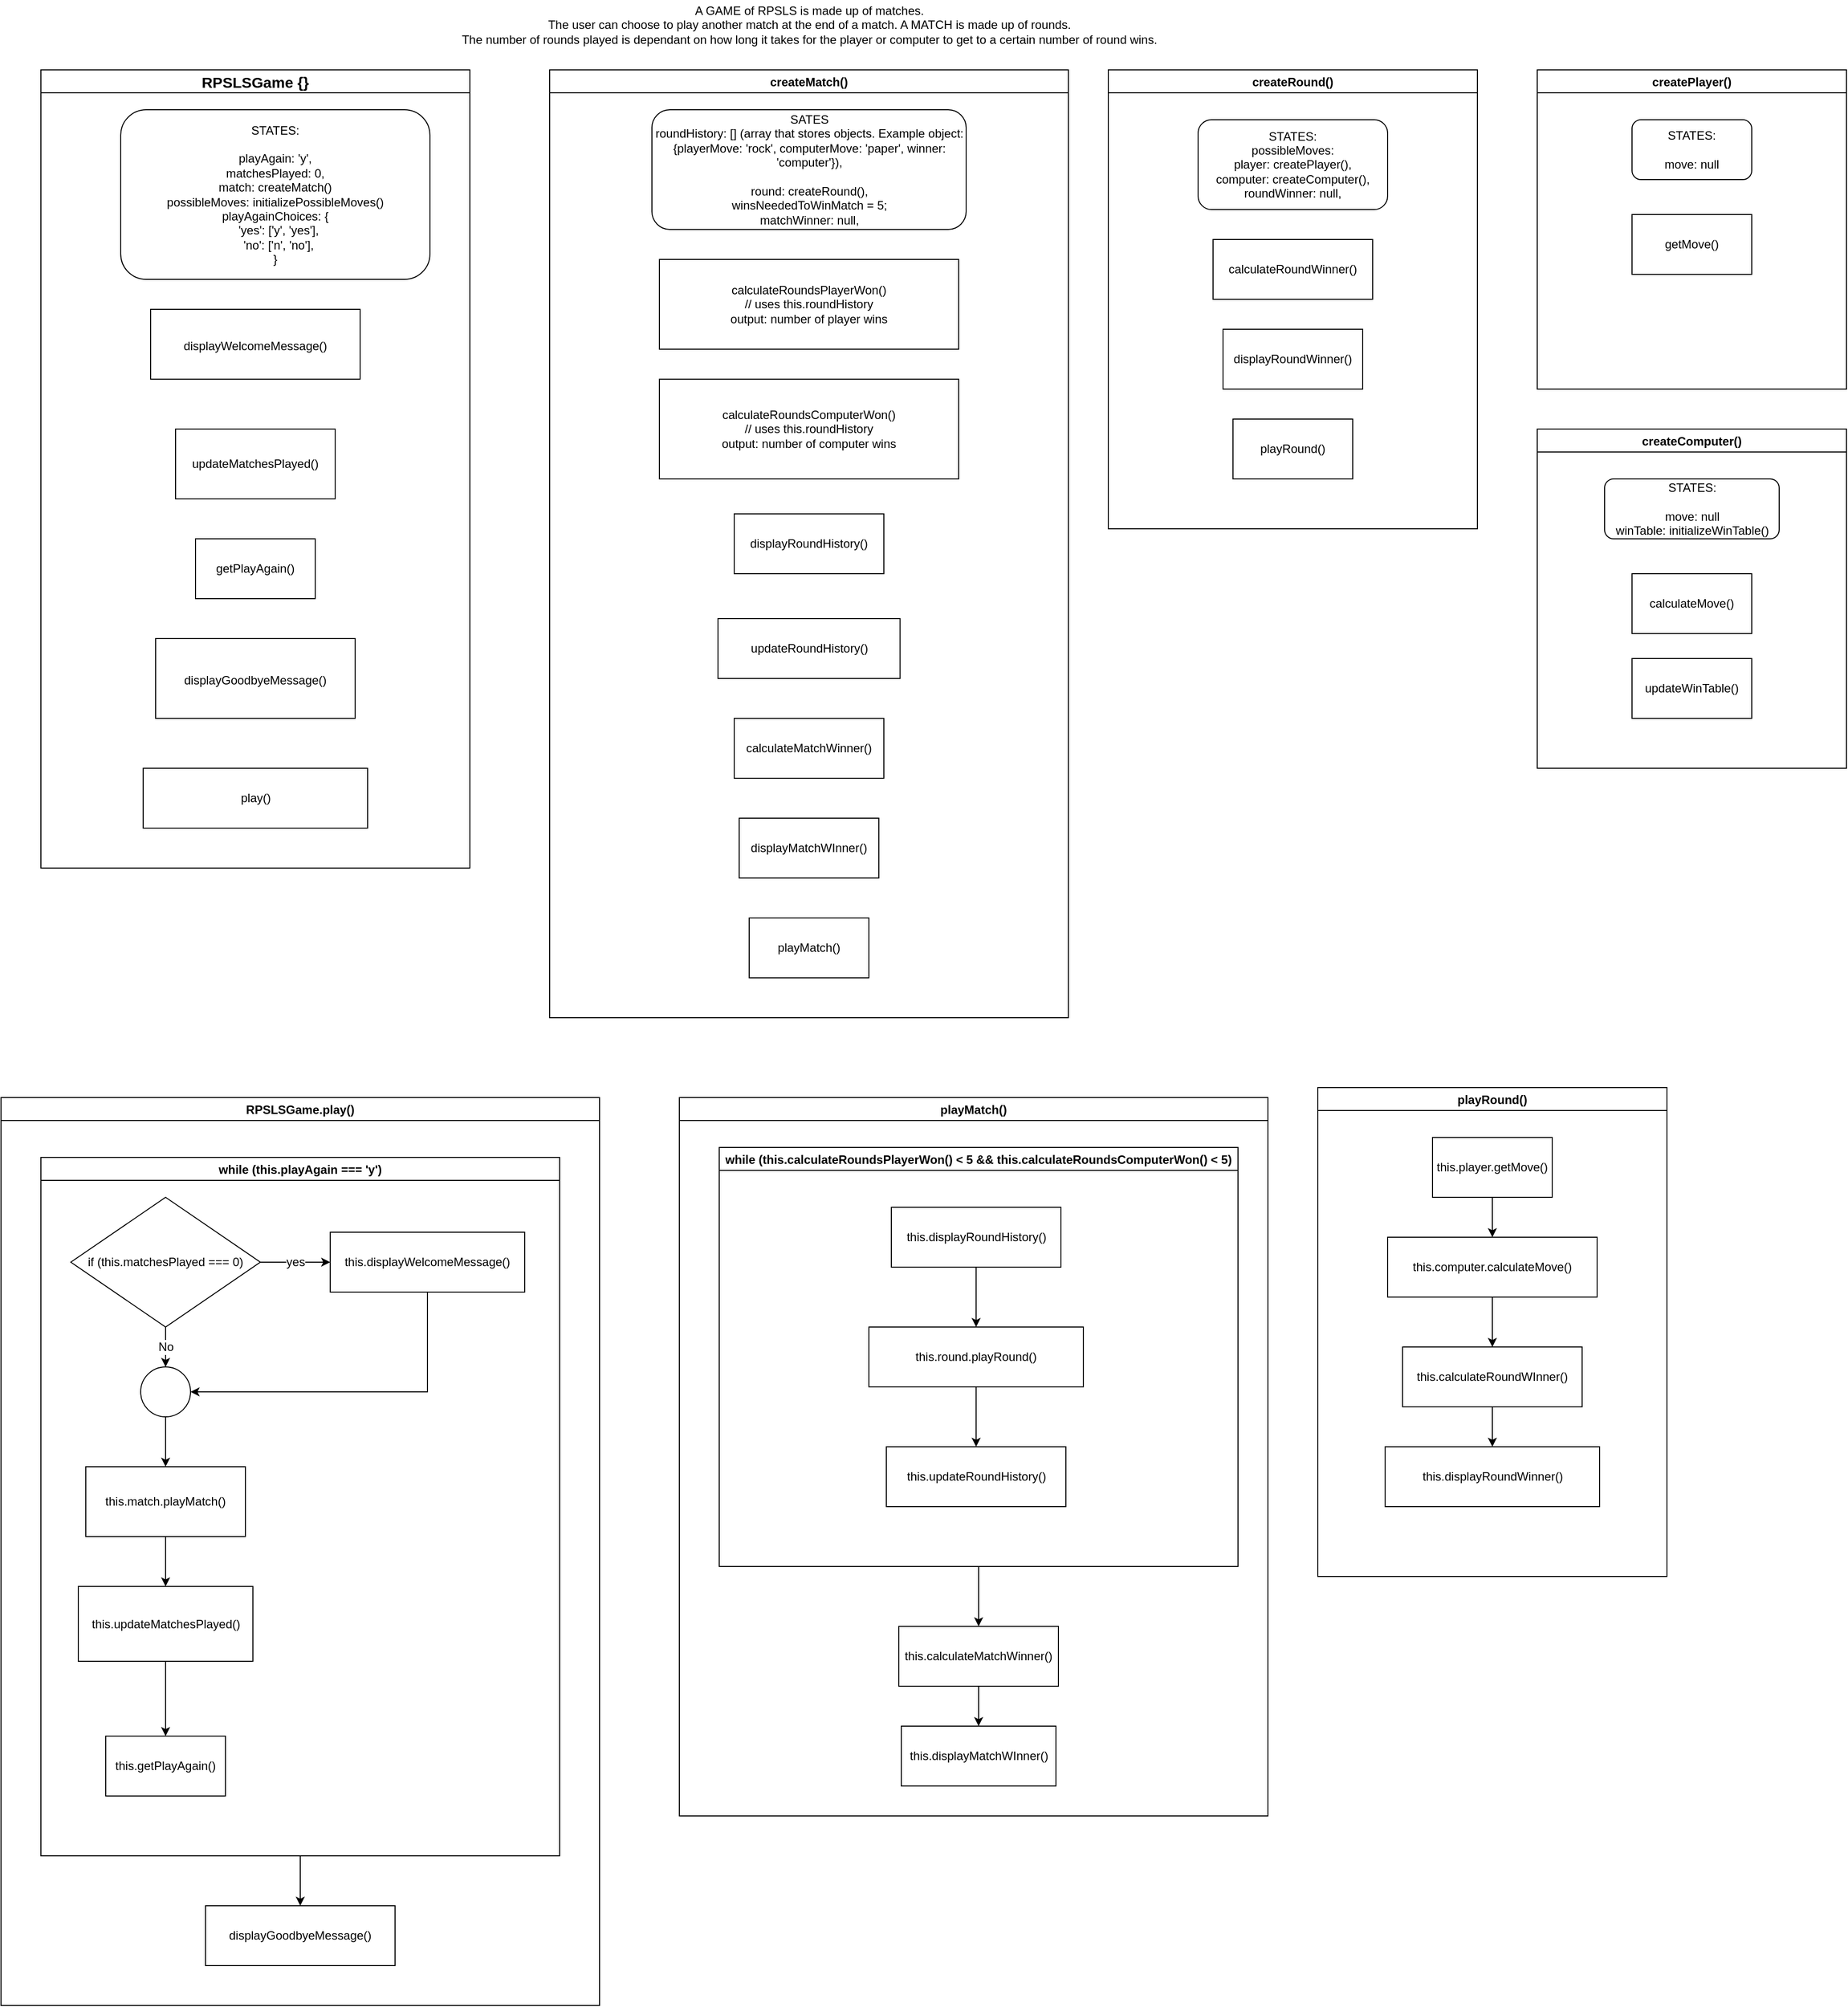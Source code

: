 <mxfile version="16.6.1" type="device" pages="2"><diagram id="JY4pwof9kiqbCajTyOFY" name="main"><mxGraphModel dx="1662" dy="620" grid="1" gridSize="10" guides="1" tooltips="1" connect="1" arrows="1" fold="1" page="1" pageScale="1" pageWidth="850" pageHeight="1100" math="0" shadow="0"><root><mxCell id="0"/><mxCell id="1" parent="0"/><mxCell id="Z4meqSB1W_ZbHsxQBtGo-10" value="playRound()" style="swimlane;" parent="1" vertex="1"><mxGeometry x="1360" y="1110" width="350" height="490" as="geometry"><mxRectangle x="1800" y="1010" width="100" height="23" as="alternateBounds"/></mxGeometry></mxCell><mxCell id="Z4meqSB1W_ZbHsxQBtGo-13" value="" style="edgeStyle=orthogonalEdgeStyle;rounded=0;orthogonalLoop=1;jettySize=auto;html=1;" parent="Z4meqSB1W_ZbHsxQBtGo-10" source="Z4meqSB1W_ZbHsxQBtGo-11" target="Z4meqSB1W_ZbHsxQBtGo-12" edge="1"><mxGeometry relative="1" as="geometry"/></mxCell><mxCell id="Z4meqSB1W_ZbHsxQBtGo-11" value="this.player.getMove()" style="whiteSpace=wrap;html=1;" parent="Z4meqSB1W_ZbHsxQBtGo-10" vertex="1"><mxGeometry x="115" y="50" width="120" height="60" as="geometry"/></mxCell><mxCell id="0lnHGFI9XjxTNx3vZ39X-2" value="" style="edgeStyle=orthogonalEdgeStyle;rounded=0;orthogonalLoop=1;jettySize=auto;html=1;" edge="1" parent="Z4meqSB1W_ZbHsxQBtGo-10" source="Z4meqSB1W_ZbHsxQBtGo-12" target="iupffd_q8ZYDoqthYhWs-10"><mxGeometry relative="1" as="geometry"/></mxCell><mxCell id="Z4meqSB1W_ZbHsxQBtGo-12" value="this.computer.calculateMove()" style="whiteSpace=wrap;html=1;" parent="Z4meqSB1W_ZbHsxQBtGo-10" vertex="1"><mxGeometry x="70" y="150" width="210" height="60" as="geometry"/></mxCell><mxCell id="iupffd_q8ZYDoqthYhWs-12" value="" style="edgeStyle=orthogonalEdgeStyle;rounded=0;orthogonalLoop=1;jettySize=auto;html=1;" parent="Z4meqSB1W_ZbHsxQBtGo-10" source="iupffd_q8ZYDoqthYhWs-10" target="Z4meqSB1W_ZbHsxQBtGo-18" edge="1"><mxGeometry relative="1" as="geometry"/></mxCell><mxCell id="iupffd_q8ZYDoqthYhWs-10" value="this.calculateRoundWInner()" style="whiteSpace=wrap;html=1;" parent="Z4meqSB1W_ZbHsxQBtGo-10" vertex="1"><mxGeometry x="85" y="260" width="180" height="60" as="geometry"/></mxCell><mxCell id="Z4meqSB1W_ZbHsxQBtGo-18" value="this.displayRoundWinner()" style="whiteSpace=wrap;html=1;" parent="Z4meqSB1W_ZbHsxQBtGo-10" vertex="1"><mxGeometry x="67.5" y="360" width="215" height="60" as="geometry"/></mxCell><mxCell id="Z4meqSB1W_ZbHsxQBtGo-23" value="createMatch()" style="swimlane;" parent="1" vertex="1"><mxGeometry x="590" y="90" width="520" height="950" as="geometry"><mxRectangle x="680" y="160" width="80" height="23" as="alternateBounds"/></mxGeometry></mxCell><mxCell id="Z4meqSB1W_ZbHsxQBtGo-26" value="&lt;div&gt;calculateRoundsComputerWon()&lt;/div&gt;&lt;div&gt;// uses this.roundHistory&lt;/div&gt;&lt;div&gt;output: number of computer wins&lt;/div&gt;" style="whiteSpace=wrap;html=1;" parent="Z4meqSB1W_ZbHsxQBtGo-23" vertex="1"><mxGeometry x="110" y="310" width="300" height="100" as="geometry"/></mxCell><mxCell id="Z4meqSB1W_ZbHsxQBtGo-24" value="&lt;div&gt;calculateRoundsPlayerWon()&lt;/div&gt;&lt;div&gt;// uses this.roundHistory&lt;br&gt;&lt;/div&gt;&lt;div&gt;output: number of player wins&lt;/div&gt;" style="whiteSpace=wrap;html=1;" parent="Z4meqSB1W_ZbHsxQBtGo-23" vertex="1"><mxGeometry x="110" y="190" width="300" height="90" as="geometry"/></mxCell><mxCell id="Z4meqSB1W_ZbHsxQBtGo-29" value="&lt;div&gt;SATES&lt;/div&gt;&lt;div&gt;roundHistory: [] (array that stores objects. Example object:&lt;/div&gt;&lt;div&gt;{playerMove: 'rock', computerMove: 'paper', winner: 'computer'}),&lt;/div&gt;&lt;div&gt;&lt;br&gt;&lt;/div&gt;&lt;div&gt;round: createRound(),&lt;/div&gt;&lt;div&gt;winsNeededToWinMatch = 5;&lt;/div&gt;&lt;div&gt;matchWinner: null,&lt;br&gt;&lt;/div&gt;" style="rounded=1;whiteSpace=wrap;html=1;" parent="Z4meqSB1W_ZbHsxQBtGo-23" vertex="1"><mxGeometry x="102.5" y="40" width="315" height="120" as="geometry"/></mxCell><mxCell id="Z4meqSB1W_ZbHsxQBtGo-31" value="&lt;div&gt;updateRoundHistory()&lt;br&gt;&lt;/div&gt;" style="whiteSpace=wrap;html=1;" parent="Z4meqSB1W_ZbHsxQBtGo-23" vertex="1"><mxGeometry x="168.75" y="550" width="182.5" height="60" as="geometry"/></mxCell><mxCell id="o0Xpsm57iP-_bQO701pR-2" value="displayRoundHistory()" style="whiteSpace=wrap;html=1;" parent="Z4meqSB1W_ZbHsxQBtGo-23" vertex="1"><mxGeometry x="185" y="445" width="150" height="60" as="geometry"/></mxCell><mxCell id="o0Xpsm57iP-_bQO701pR-22" value="calculateMatchWinner()" style="whiteSpace=wrap;html=1;" parent="Z4meqSB1W_ZbHsxQBtGo-23" vertex="1"><mxGeometry x="185" y="650" width="150" height="60" as="geometry"/></mxCell><mxCell id="o0Xpsm57iP-_bQO701pR-23" value="displayMatchWInner()" style="whiteSpace=wrap;html=1;" parent="Z4meqSB1W_ZbHsxQBtGo-23" vertex="1"><mxGeometry x="190" y="750" width="140" height="60" as="geometry"/></mxCell><mxCell id="B-L_9hCpzDgl7fYkZUIQ-16" value="playMatch()" style="whiteSpace=wrap;html=1;fontSize=12;" parent="Z4meqSB1W_ZbHsxQBtGo-23" vertex="1"><mxGeometry x="200" y="850" width="120" height="60" as="geometry"/></mxCell><mxCell id="Z4meqSB1W_ZbHsxQBtGo-32" value="&lt;font style=&quot;font-size: 12px&quot;&gt;A GAME of RPSLS is made up of matches. &lt;br&gt;&lt;/font&gt;&lt;div&gt;&lt;font style=&quot;font-size: 12px&quot;&gt;The user can choose to play another match at the end of a match. A MATCH is made up of rounds. &lt;/font&gt;&lt;/div&gt;&lt;font style=&quot;font-size: 12px&quot;&gt;The number of rounds played is dependant on how long it takes for the player or computer to get to a certain number of round wins.&lt;/font&gt;" style="text;html=1;align=center;verticalAlign=middle;resizable=0;points=[];autosize=1;strokeColor=none;fillColor=none;" parent="1" vertex="1"><mxGeometry x="495" y="20" width="710" height="50" as="geometry"/></mxCell><mxCell id="Z4meqSB1W_ZbHsxQBtGo-34" value="RPSLSGame {}" style="swimlane;fontSize=15;" parent="1" vertex="1"><mxGeometry x="80" y="90" width="430" height="800" as="geometry"/></mxCell><mxCell id="Z4meqSB1W_ZbHsxQBtGo-35" value="&lt;font style=&quot;font-size: 12px&quot;&gt;displayWelcomeMessage()&lt;/font&gt;" style="whiteSpace=wrap;html=1;fontSize=15;" parent="Z4meqSB1W_ZbHsxQBtGo-34" vertex="1"><mxGeometry x="110" y="240" width="210" height="70" as="geometry"/></mxCell><mxCell id="Z4meqSB1W_ZbHsxQBtGo-38" value="&lt;div&gt;STATES:&lt;/div&gt;&lt;div&gt;&lt;br&gt;&lt;/div&gt;&lt;div&gt;playAgain: 'y',&lt;/div&gt;&lt;div&gt;matchesPlayed: 0,&lt;br&gt;&lt;/div&gt;&lt;div&gt;match: createMatch()&lt;/div&gt;&lt;div&gt;possibleMoves: initializePossibleMoves()&lt;br&gt;&lt;/div&gt;&lt;div&gt;playAgainChoices: {&lt;br&gt;&amp;nbsp; 'yes': ['y', 'yes'],&lt;br&gt;&amp;nbsp; 'no': ['n', 'no'],&lt;br&gt;}&lt;br&gt;&lt;/div&gt;" style="rounded=1;whiteSpace=wrap;html=1;fontSize=12;" parent="Z4meqSB1W_ZbHsxQBtGo-34" vertex="1"><mxGeometry x="80" y="40" width="310" height="170" as="geometry"/></mxCell><mxCell id="Z4meqSB1W_ZbHsxQBtGo-40" value="play()" style="whiteSpace=wrap;html=1;fontSize=12;" parent="Z4meqSB1W_ZbHsxQBtGo-34" vertex="1"><mxGeometry x="102.5" y="700" width="225" height="60" as="geometry"/></mxCell><mxCell id="B-L_9hCpzDgl7fYkZUIQ-21" value="updateMatchesPlayed()" style="whiteSpace=wrap;html=1;fontSize=12;" parent="Z4meqSB1W_ZbHsxQBtGo-34" vertex="1"><mxGeometry x="135" y="360" width="160" height="70" as="geometry"/></mxCell><mxCell id="B-L_9hCpzDgl7fYkZUIQ-23" value="getPlayAgain()" style="whiteSpace=wrap;html=1;fontSize=12;" parent="Z4meqSB1W_ZbHsxQBtGo-34" vertex="1"><mxGeometry x="155" y="470" width="120" height="60" as="geometry"/></mxCell><mxCell id="Z4meqSB1W_ZbHsxQBtGo-36" value="&lt;font style=&quot;font-size: 12px&quot;&gt;displayGoodbyeMessage()&lt;/font&gt;" style="whiteSpace=wrap;html=1;fontSize=15;" parent="Z4meqSB1W_ZbHsxQBtGo-34" vertex="1"><mxGeometry x="115" y="570" width="200" height="80" as="geometry"/></mxCell><mxCell id="Z4meqSB1W_ZbHsxQBtGo-39" value="RPSLSGame.play()" style="swimlane;fontSize=12;" parent="1" vertex="1"><mxGeometry x="40" y="1120" width="600" height="910" as="geometry"/></mxCell><mxCell id="B-L_9hCpzDgl7fYkZUIQ-31" value="" style="edgeStyle=orthogonalEdgeStyle;rounded=0;orthogonalLoop=1;jettySize=auto;html=1;fontSize=12;" parent="Z4meqSB1W_ZbHsxQBtGo-39" source="Z4meqSB1W_ZbHsxQBtGo-45" target="B-L_9hCpzDgl7fYkZUIQ-30" edge="1"><mxGeometry relative="1" as="geometry"/></mxCell><mxCell id="Z4meqSB1W_ZbHsxQBtGo-45" value="while (this.playAgain === 'y')" style="swimlane;fontSize=12;" parent="Z4meqSB1W_ZbHsxQBtGo-39" vertex="1"><mxGeometry x="40" y="60" width="520" height="700" as="geometry"/></mxCell><mxCell id="B-L_9hCpzDgl7fYkZUIQ-26" value="" style="edgeStyle=orthogonalEdgeStyle;rounded=0;orthogonalLoop=1;jettySize=auto;html=1;fontSize=12;" parent="Z4meqSB1W_ZbHsxQBtGo-45" source="B-L_9hCpzDgl7fYkZUIQ-13" target="B-L_9hCpzDgl7fYkZUIQ-24" edge="1"><mxGeometry relative="1" as="geometry"/></mxCell><mxCell id="B-L_9hCpzDgl7fYkZUIQ-13" value="this.match.playMatch()" style="whiteSpace=wrap;html=1;fontSize=12;" parent="Z4meqSB1W_ZbHsxQBtGo-45" vertex="1"><mxGeometry x="45" y="310" width="160" height="70" as="geometry"/></mxCell><mxCell id="B-L_9hCpzDgl7fYkZUIQ-24" value="this.updateMatchesPlayed()" style="whiteSpace=wrap;html=1;fontSize=12;" parent="Z4meqSB1W_ZbHsxQBtGo-45" vertex="1"><mxGeometry x="37.5" y="430" width="175" height="75" as="geometry"/></mxCell><mxCell id="B-L_9hCpzDgl7fYkZUIQ-27" value="&lt;div&gt;this.getPlayAgain()&lt;/div&gt;" style="whiteSpace=wrap;html=1;" parent="Z4meqSB1W_ZbHsxQBtGo-45" vertex="1"><mxGeometry x="65" y="580" width="120" height="60" as="geometry"/></mxCell><mxCell id="B-L_9hCpzDgl7fYkZUIQ-28" value="" style="edgeStyle=orthogonalEdgeStyle;rounded=0;orthogonalLoop=1;jettySize=auto;html=1;fontSize=12;" parent="Z4meqSB1W_ZbHsxQBtGo-45" source="B-L_9hCpzDgl7fYkZUIQ-24" target="B-L_9hCpzDgl7fYkZUIQ-27" edge="1"><mxGeometry relative="1" as="geometry"/></mxCell><mxCell id="B-L_9hCpzDgl7fYkZUIQ-4" value="this.displayWelcomeMessage()" style="whiteSpace=wrap;html=1;" parent="Z4meqSB1W_ZbHsxQBtGo-45" vertex="1"><mxGeometry x="290" y="75" width="195" height="60" as="geometry"/></mxCell><mxCell id="B-L_9hCpzDgl7fYkZUIQ-5" value="yes" style="edgeStyle=orthogonalEdgeStyle;rounded=0;orthogonalLoop=1;jettySize=auto;html=1;fontSize=12;" parent="Z4meqSB1W_ZbHsxQBtGo-45" source="B-L_9hCpzDgl7fYkZUIQ-3" target="B-L_9hCpzDgl7fYkZUIQ-4" edge="1"><mxGeometry relative="1" as="geometry"/></mxCell><mxCell id="o0Xpsm57iP-_bQO701pR-4" value="" style="edgeStyle=orthogonalEdgeStyle;rounded=0;orthogonalLoop=1;jettySize=auto;html=1;" parent="Z4meqSB1W_ZbHsxQBtGo-45" source="B-L_9hCpzDgl7fYkZUIQ-9" target="B-L_9hCpzDgl7fYkZUIQ-13" edge="1"><mxGeometry relative="1" as="geometry"/></mxCell><mxCell id="B-L_9hCpzDgl7fYkZUIQ-9" value="" style="ellipse;whiteSpace=wrap;html=1;aspect=fixed;fontSize=12;" parent="Z4meqSB1W_ZbHsxQBtGo-45" vertex="1"><mxGeometry x="100" y="210" width="50" height="50" as="geometry"/></mxCell><mxCell id="B-L_9hCpzDgl7fYkZUIQ-11" style="edgeStyle=orthogonalEdgeStyle;rounded=0;orthogonalLoop=1;jettySize=auto;html=1;entryX=1;entryY=0.5;entryDx=0;entryDy=0;fontSize=12;" parent="Z4meqSB1W_ZbHsxQBtGo-45" source="B-L_9hCpzDgl7fYkZUIQ-4" target="B-L_9hCpzDgl7fYkZUIQ-9" edge="1"><mxGeometry relative="1" as="geometry"><Array as="points"><mxPoint x="388" y="235"/></Array></mxGeometry></mxCell><mxCell id="B-L_9hCpzDgl7fYkZUIQ-3" value="if (this.matchesPlayed === 0)" style="rhombus;whiteSpace=wrap;html=1;fontSize=12;" parent="Z4meqSB1W_ZbHsxQBtGo-45" vertex="1"><mxGeometry x="30" y="40" width="190" height="130" as="geometry"/></mxCell><mxCell id="B-L_9hCpzDgl7fYkZUIQ-10" value="No" style="edgeStyle=orthogonalEdgeStyle;rounded=0;orthogonalLoop=1;jettySize=auto;html=1;fontSize=12;" parent="Z4meqSB1W_ZbHsxQBtGo-45" source="B-L_9hCpzDgl7fYkZUIQ-3" target="B-L_9hCpzDgl7fYkZUIQ-9" edge="1"><mxGeometry relative="1" as="geometry"/></mxCell><mxCell id="B-L_9hCpzDgl7fYkZUIQ-30" value="displayGoodbyeMessage()" style="whiteSpace=wrap;html=1;fontSize=12;" parent="Z4meqSB1W_ZbHsxQBtGo-39" vertex="1"><mxGeometry x="205" y="810" width="190" height="60" as="geometry"/></mxCell><mxCell id="B-L_9hCpzDgl7fYkZUIQ-14" value="playMatch()" style="swimlane;fontSize=12;" parent="1" vertex="1"><mxGeometry x="720" y="1120" width="590" height="720" as="geometry"/></mxCell><mxCell id="0lnHGFI9XjxTNx3vZ39X-1" style="edgeStyle=orthogonalEdgeStyle;rounded=0;orthogonalLoop=1;jettySize=auto;html=1;exitX=0.5;exitY=1;exitDx=0;exitDy=0;entryX=0.5;entryY=0;entryDx=0;entryDy=0;" edge="1" parent="B-L_9hCpzDgl7fYkZUIQ-14" source="B-L_9hCpzDgl7fYkZUIQ-6" target="iupffd_q8ZYDoqthYhWs-2"><mxGeometry relative="1" as="geometry"/></mxCell><mxCell id="B-L_9hCpzDgl7fYkZUIQ-6" value="while (this.calculateRoundsPlayerWon() &lt; 5 &amp;&amp; this.calculateRoundsComputerWon() &lt; 5)" style="swimlane;fontSize=12;" parent="B-L_9hCpzDgl7fYkZUIQ-14" vertex="1"><mxGeometry x="40" y="50" width="520" height="420" as="geometry"/></mxCell><mxCell id="o0Xpsm57iP-_bQO701pR-15" value="" style="edgeStyle=orthogonalEdgeStyle;rounded=0;orthogonalLoop=1;jettySize=auto;html=1;" parent="B-L_9hCpzDgl7fYkZUIQ-6" source="B-L_9hCpzDgl7fYkZUIQ-15" target="B-L_9hCpzDgl7fYkZUIQ-32" edge="1"><mxGeometry relative="1" as="geometry"/></mxCell><mxCell id="B-L_9hCpzDgl7fYkZUIQ-15" value="this.round.playRound()" style="whiteSpace=wrap;html=1;fontSize=12;" parent="B-L_9hCpzDgl7fYkZUIQ-6" vertex="1"><mxGeometry x="150" y="180" width="215" height="60" as="geometry"/></mxCell><mxCell id="B-L_9hCpzDgl7fYkZUIQ-32" value="this.updateRoundHistory()" style="whiteSpace=wrap;html=1;fontSize=12;" parent="B-L_9hCpzDgl7fYkZUIQ-6" vertex="1"><mxGeometry x="167.5" y="300" width="180" height="60" as="geometry"/></mxCell><mxCell id="o0Xpsm57iP-_bQO701pR-14" value="" style="edgeStyle=orthogonalEdgeStyle;rounded=0;orthogonalLoop=1;jettySize=auto;html=1;" parent="B-L_9hCpzDgl7fYkZUIQ-6" source="o0Xpsm57iP-_bQO701pR-3" target="B-L_9hCpzDgl7fYkZUIQ-15" edge="1"><mxGeometry relative="1" as="geometry"/></mxCell><mxCell id="o0Xpsm57iP-_bQO701pR-3" value="this.displayRoundHistory()" style="whiteSpace=wrap;html=1;" parent="B-L_9hCpzDgl7fYkZUIQ-6" vertex="1"><mxGeometry x="172.5" y="60" width="170" height="60" as="geometry"/></mxCell><mxCell id="o0Xpsm57iP-_bQO701pR-18" value="this.displayMatchWInner()" style="whiteSpace=wrap;html=1;" parent="B-L_9hCpzDgl7fYkZUIQ-14" vertex="1"><mxGeometry x="222.5" y="630" width="155" height="60" as="geometry"/></mxCell><mxCell id="iupffd_q8ZYDoqthYhWs-7" value="" style="edgeStyle=orthogonalEdgeStyle;rounded=0;orthogonalLoop=1;jettySize=auto;html=1;" parent="B-L_9hCpzDgl7fYkZUIQ-14" source="iupffd_q8ZYDoqthYhWs-2" target="o0Xpsm57iP-_bQO701pR-18" edge="1"><mxGeometry relative="1" as="geometry"/></mxCell><mxCell id="iupffd_q8ZYDoqthYhWs-2" value="this.calculateMatchWinner()" style="whiteSpace=wrap;html=1;" parent="B-L_9hCpzDgl7fYkZUIQ-14" vertex="1"><mxGeometry x="220" y="530" width="160" height="60" as="geometry"/></mxCell><mxCell id="B-L_9hCpzDgl7fYkZUIQ-18" value="createRound()" style="swimlane;fontSize=12;" parent="1" vertex="1"><mxGeometry x="1150" y="90" width="370" height="460" as="geometry"/></mxCell><mxCell id="B-L_9hCpzDgl7fYkZUIQ-19" value="&lt;div&gt;STATES:&lt;/div&gt;&lt;div&gt;possibleMoves: &lt;br&gt;&lt;/div&gt;&lt;div&gt;player: createPlayer(),&lt;/div&gt;&lt;div&gt;computer: createComputer(),&lt;/div&gt;&lt;div&gt;roundWinner: null,&lt;br&gt;&lt;/div&gt;" style="rounded=1;whiteSpace=wrap;html=1;fontSize=12;" parent="B-L_9hCpzDgl7fYkZUIQ-18" vertex="1"><mxGeometry x="90" y="50" width="190" height="90" as="geometry"/></mxCell><mxCell id="o0Xpsm57iP-_bQO701pR-12" value="displayRoundWinner()" style="whiteSpace=wrap;html=1;" parent="B-L_9hCpzDgl7fYkZUIQ-18" vertex="1"><mxGeometry x="115" y="260" width="140" height="60" as="geometry"/></mxCell><mxCell id="iupffd_q8ZYDoqthYhWs-9" value="calculateRoundWinner()" style="whiteSpace=wrap;html=1;" parent="B-L_9hCpzDgl7fYkZUIQ-18" vertex="1"><mxGeometry x="105" y="170" width="160" height="60" as="geometry"/></mxCell><mxCell id="B-L_9hCpzDgl7fYkZUIQ-20" value="playRound()" style="whiteSpace=wrap;html=1;fontSize=12;" parent="B-L_9hCpzDgl7fYkZUIQ-18" vertex="1"><mxGeometry x="125" y="350" width="120" height="60" as="geometry"/></mxCell><mxCell id="o0Xpsm57iP-_bQO701pR-5" value="createPlayer()" style="swimlane;" parent="1" vertex="1"><mxGeometry x="1580" y="90" width="310" height="320" as="geometry"/></mxCell><mxCell id="o0Xpsm57iP-_bQO701pR-6" value="&lt;div&gt;STATES:&lt;/div&gt;&lt;div&gt;&lt;br&gt;&lt;/div&gt;&lt;div&gt;move: null&lt;br&gt;&lt;/div&gt;" style="rounded=1;whiteSpace=wrap;html=1;" parent="o0Xpsm57iP-_bQO701pR-5" vertex="1"><mxGeometry x="95" y="50" width="120" height="60" as="geometry"/></mxCell><mxCell id="o0Xpsm57iP-_bQO701pR-7" value="getMove()" style="whiteSpace=wrap;html=1;" parent="o0Xpsm57iP-_bQO701pR-5" vertex="1"><mxGeometry x="95" y="145" width="120" height="60" as="geometry"/></mxCell><mxCell id="o0Xpsm57iP-_bQO701pR-8" value="createComputer()" style="swimlane;" parent="1" vertex="1"><mxGeometry x="1580" y="450" width="310" height="340" as="geometry"/></mxCell><mxCell id="o0Xpsm57iP-_bQO701pR-9" value="&lt;div&gt;STATES:&lt;/div&gt;&lt;div&gt;&lt;br&gt;&lt;/div&gt;&lt;div&gt;move: null&lt;br&gt;&lt;/div&gt;&lt;div&gt;winTable: initializeWinTable()&lt;br&gt;&lt;/div&gt;" style="rounded=1;whiteSpace=wrap;html=1;" parent="o0Xpsm57iP-_bQO701pR-8" vertex="1"><mxGeometry x="67.5" y="50" width="175" height="60" as="geometry"/></mxCell><mxCell id="o0Xpsm57iP-_bQO701pR-10" value="calculateMove()" style="whiteSpace=wrap;html=1;" parent="o0Xpsm57iP-_bQO701pR-8" vertex="1"><mxGeometry x="95" y="145" width="120" height="60" as="geometry"/></mxCell><mxCell id="FR-RMgcRs69IzxXe8zSy-3" value="updateWinTable()" style="whiteSpace=wrap;html=1;" parent="o0Xpsm57iP-_bQO701pR-8" vertex="1"><mxGeometry x="95" y="230" width="120" height="60" as="geometry"/></mxCell></root></mxGraphModel></diagram><diagram id="7TrIVjGWr3MTUB8EEUIW" name="functions"><mxGraphModel dx="1662" dy="620" grid="1" gridSize="10" guides="1" tooltips="1" connect="1" arrows="1" fold="1" page="1" pageScale="1" pageWidth="850" pageHeight="1100" math="0" shadow="0"><root><mxCell id="m17fhpM_WGKbwHV-WScE-0"/><mxCell id="m17fhpM_WGKbwHV-WScE-1" parent="m17fhpM_WGKbwHV-WScE-0"/><mxCell id="ChARAFxCqgW4IDYTHSpR-0" value="createMatch.updateRoundHistory()" style="swimlane;startSize=23;" parent="m17fhpM_WGKbwHV-WScE-1" vertex="1"><mxGeometry x="40" y="40" width="340" height="250" as="geometry"/></mxCell><mxCell id="ChARAFxCqgW4IDYTHSpR-1" value="&lt;div&gt;this.roundHistory.push({&lt;/div&gt;&lt;div&gt;playerMove: this.round.player.move,&lt;/div&gt;&lt;div&gt;computerMove: this.round.computer.move,&lt;/div&gt;&lt;div&gt;roundWinner: this.round.roundWinner,&lt;/div&gt;&lt;div&gt;})&lt;br&gt;&lt;/div&gt;" style="whiteSpace=wrap;html=1;" parent="ChARAFxCqgW4IDYTHSpR-0" vertex="1"><mxGeometry x="55" y="55" width="255" height="155" as="geometry"/></mxCell><mxCell id="1ip67FfnCmgQcp5rGpFI-0" value="initializeWinTable()" style="swimlane;" parent="m17fhpM_WGKbwHV-WScE-1" vertex="1"><mxGeometry x="40" y="340" width="480" height="280" as="geometry"/></mxCell><mxCell id="1ip67FfnCmgQcp5rGpFI-1" value="return {&lt;br&gt;&amp;nbsp; rock: {timesChosen: 0, wins: 0, loss: 0, winRate: 0, lossRate: 0},&lt;br&gt;&amp;nbsp; paper: {timesChosen: 0, wins: 0, loss: 0, winRate: 0, lossRate: 0},&lt;br&gt;&amp;nbsp; scissors: {timesChosen: 0, wins: 0, loss: 0, winRate: 0, lossRate: 0},&lt;br&gt;&amp;nbsp; lizard: {timesChosen: 0, wins: 0, loss: 0, winRate: 0, lossRate: 0},&lt;br&gt;&amp;nbsp; spock: {timesChosen: 0, wins: 0, loss: 0, winRate: 0, lossRate: 0}&lt;br&gt;};" style="whiteSpace=wrap;html=1;" parent="1ip67FfnCmgQcp5rGpFI-0" vertex="1"><mxGeometry x="30" y="50" width="380" height="170" as="geometry"/></mxCell><mxCell id="Ltfzg7t0IRpBnRRTXoGp-0" value="createComputer.calculateMove()" style="swimlane;" parent="m17fhpM_WGKbwHV-WScE-1" vertex="1"><mxGeometry x="440" y="40" width="260" height="150" as="geometry"/></mxCell><mxCell id="Ltfzg7t0IRpBnRRTXoGp-1" value="// output: string&lt;br&gt;&lt;div&gt;calculate based on this.winTable&lt;/div&gt;" style="whiteSpace=wrap;html=1;" parent="Ltfzg7t0IRpBnRRTXoGp-0" vertex="1"><mxGeometry x="30" y="40" width="200" height="90" as="geometry"/></mxCell><mxCell id="Oq9mDgHK6QfC65UeEaO6-0" value="createComputer.updateWinTable()" style="swimlane;startSize=23;" parent="m17fhpM_WGKbwHV-WScE-1" vertex="1"><mxGeometry x="600" y="270" width="580" height="340" as="geometry"/></mxCell><mxCell id="Oq9mDgHK6QfC65UeEaO6-1" value="add stats of last round of RPSLSGame.match.roundHistory to winTable&lt;br&gt;&lt;div&gt;&lt;br&gt;&lt;/div&gt;&lt;div&gt;let lastRound = RPSLSGame.match.roundHistory[RPSLSGame.match.roundHistory.length - 1]&lt;br&gt;&lt;/div&gt;&lt;div&gt;&lt;br&gt;&lt;/div&gt;&lt;div&gt;if (lastRound) then&lt;br&gt;&lt;/div&gt;&lt;div&gt;iterate through winTable and update this.winTable.winRate and this.winTable.lossRate&lt;br&gt;&lt;/div&gt;&lt;div&gt;&lt;br&gt;&lt;/div&gt;&lt;div&gt;&lt;br&gt;&lt;/div&gt;" style="whiteSpace=wrap;html=1;" parent="Oq9mDgHK6QfC65UeEaO6-0" vertex="1"><mxGeometry x="30" y="50" width="510" height="250" as="geometry"/></mxCell><mxCell id="arnbnyxMvaWlYOZaA1J8-1" value="initializePossibleMoves()" style="swimlane;startSize=23;" parent="m17fhpM_WGKbwHV-WScE-1" vertex="1"><mxGeometry x="180" y="680" width="270" height="380" as="geometry"/></mxCell><mxCell id="zU6vi9cdATvLG0aWk6yt-0" value="return {&lt;br&gt;&amp;nbsp; rock: {&lt;br&gt;&amp;nbsp;&amp;nbsp;&amp;nbsp; validChoices: ['r', 'ro', 'rock'],&lt;br&gt;&amp;nbsp;&amp;nbsp;&amp;nbsp; winsAgainst: ['scissors', 'lizard'],&lt;br&gt;&amp;nbsp; },&lt;br&gt;&amp;nbsp; paper: {&lt;br&gt;&amp;nbsp;&amp;nbsp;&amp;nbsp; validChoices: ['p', 'pa', 'paper'],&lt;br&gt;&amp;nbsp;&amp;nbsp;&amp;nbsp; winsAgainst: ['rock', 'spock'],&lt;br&gt;&amp;nbsp; },&lt;br&gt;&amp;nbsp; scissors: {&lt;br&gt;&amp;nbsp;&amp;nbsp;&amp;nbsp; validChoices: ['sc', 'scissors'],&lt;br&gt;&amp;nbsp;&amp;nbsp;&amp;nbsp; winsAgainst: ['paper', 'lizard'],&lt;br&gt;&amp;nbsp; },&lt;br&gt;&amp;nbsp; lizard: {&lt;br&gt;&amp;nbsp;&amp;nbsp;&amp;nbsp; validChoices: ['l', 'li', 'lizard'],&lt;br&gt;&amp;nbsp;&amp;nbsp;&amp;nbsp; winsAgainst: ['spock', 'paper'],&lt;br&gt;&amp;nbsp; },&lt;br&gt;&amp;nbsp; spock: {&lt;br&gt;&amp;nbsp;&amp;nbsp;&amp;nbsp; validChoices: ['sp', 'spock'],&lt;br&gt;&amp;nbsp;&amp;nbsp;&amp;nbsp; winsAgainst: ['rock', 'scissors'],&lt;br&gt;&amp;nbsp; },&lt;br&gt;}" style="whiteSpace=wrap;html=1;" parent="arnbnyxMvaWlYOZaA1J8-1" vertex="1"><mxGeometry x="20" y="30" width="210" height="330" as="geometry"/></mxCell><mxCell id="TCv66QlV5FSE6vf9yZL8-0" value="createMatch.calculateMatchWinner()" style="swimlane;" vertex="1" parent="m17fhpM_WGKbwHV-WScE-1"><mxGeometry x="510" y="680" width="285" height="190" as="geometry"/></mxCell><mxCell id="TCv66QlV5FSE6vf9yZL8-1" value="&lt;div&gt;if this.calculateRoundsPlayerWon() === 5&lt;/div&gt;&lt;div&gt;this.matchWinner = 'player' &lt;br&gt;&lt;/div&gt;&lt;div&gt;else&lt;/div&gt;&lt;div&gt;this.matchWinner = 'computer'&lt;br&gt;&lt;/div&gt;" style="rounded=0;whiteSpace=wrap;html=1;" vertex="1" parent="TCv66QlV5FSE6vf9yZL8-0"><mxGeometry x="22.5" y="40" width="237.5" height="120" as="geometry"/></mxCell><mxCell id="Ca5oVSeGPzYZzMyYgTtN-0" value="createRound.calculateRoundWinner()" style="swimlane;" vertex="1" parent="m17fhpM_WGKbwHV-WScE-1"><mxGeometry x="880" y="680" width="560" height="310" as="geometry"/></mxCell><mxCell id="Ca5oVSeGPzYZzMyYgTtN-1" value="&lt;div&gt;if this.player.move === this.computer.move &lt;br&gt;&lt;/div&gt;&lt;div&gt;this.roundWinner = 'tie'&lt;/div&gt;&lt;div&gt;&lt;br&gt;&lt;/div&gt;&lt;div&gt;if RPSLSGame.possibleMoves[this.player.move].winsAgainst.includes(this.computerMove)&lt;/div&gt;&lt;div&gt;then this.roundWinner = 'player'&lt;/div&gt;&lt;div&gt;else&lt;/div&gt;&lt;div&gt;this.roundWinner = 'computer'&lt;br&gt;&lt;/div&gt;&lt;div&gt;&lt;br&gt;&lt;/div&gt;" style="rounded=0;whiteSpace=wrap;html=1;" vertex="1" parent="Ca5oVSeGPzYZzMyYgTtN-0"><mxGeometry x="20" y="55" width="500" height="205" as="geometry"/></mxCell><mxCell id="HLHokV2HC2valmKUTadr-0" value="RPSLSGame.updateMatchesPlayed()" style="swimlane;" vertex="1" parent="m17fhpM_WGKbwHV-WScE-1"><mxGeometry x="552.5" y="1000" width="287.5" height="180" as="geometry"/></mxCell><mxCell id="8Dxhf8LDdbMoYIV3MDAV-0" value="this.matchesPlayed += 1" style="rounded=0;whiteSpace=wrap;html=1;" vertex="1" parent="HLHokV2HC2valmKUTadr-0"><mxGeometry x="66.88" y="60" width="153.75" height="90" as="geometry"/></mxCell></root></mxGraphModel></diagram></mxfile>